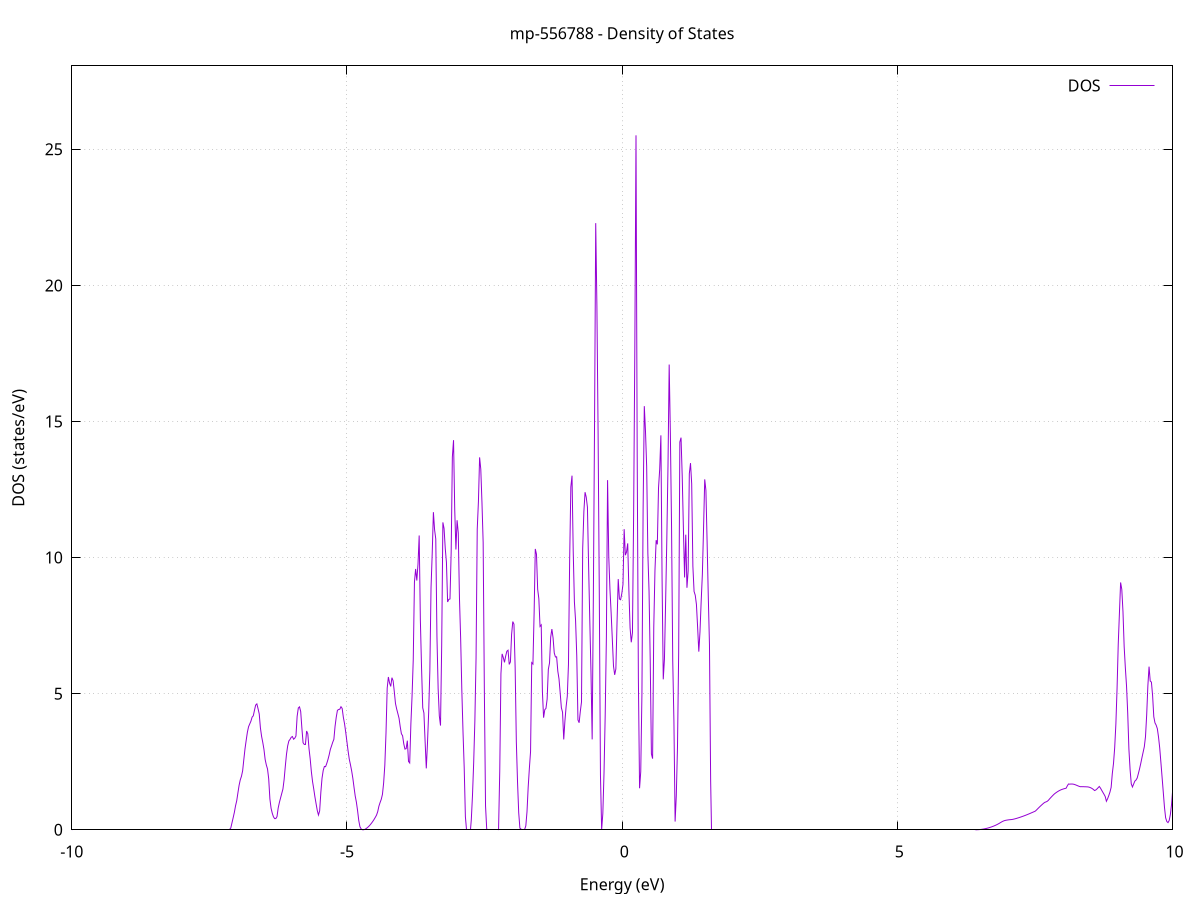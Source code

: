 set title 'mp-556788 - Density of States'
set xlabel 'Energy (eV)'
set ylabel 'DOS (states/eV)'
set grid
set xrange [-10:10]
set yrange [0:28.065]
set xzeroaxis lt -1
set terminal png size 800,600
set output 'mp-556788_dos_gnuplot.png'
plot '-' using 1:2 with lines title 'DOS'
-20.114400 0.000000
-20.092900 0.000000
-20.071400 0.000000
-20.049900 0.000000
-20.028300 0.000000
-20.006800 0.000000
-19.985300 0.000000
-19.963700 0.000000
-19.942200 0.000000
-19.920700 0.000000
-19.899100 0.000000
-19.877600 0.000000
-19.856100 0.000000
-19.834600 0.000000
-19.813000 0.000000
-19.791500 0.000000
-19.770000 0.000000
-19.748400 0.000000
-19.726900 0.000000
-19.705400 0.000000
-19.683900 0.000000
-19.662300 0.000000
-19.640800 0.000000
-19.619300 0.000000
-19.597700 0.000000
-19.576200 0.000000
-19.554700 0.000000
-19.533200 0.000000
-19.511600 0.000000
-19.490100 0.000000
-19.468600 0.000000
-19.447000 0.000000
-19.425500 0.000000
-19.404000 0.000000
-19.382500 0.000000
-19.360900 0.000000
-19.339400 0.000000
-19.317900 0.000000
-19.296300 0.000000
-19.274800 0.000000
-19.253300 0.000000
-19.231800 0.000000
-19.210200 0.000000
-19.188700 0.000000
-19.167200 0.000000
-19.145600 0.000000
-19.124100 0.000000
-19.102600 0.000000
-19.081100 0.000000
-19.059500 0.000000
-19.038000 0.000000
-19.016500 0.000000
-18.994900 0.000000
-18.973400 0.000000
-18.951900 0.000000
-18.930400 0.000000
-18.908800 0.000000
-18.887300 0.000000
-18.865800 0.000000
-18.844200 0.000000
-18.822700 0.000000
-18.801200 0.000000
-18.779600 0.000000
-18.758100 0.000000
-18.736600 0.000000
-18.715100 0.000000
-18.693500 0.000000
-18.672000 0.000000
-18.650500 0.000000
-18.628900 0.000000
-18.607400 0.000000
-18.585900 0.000000
-18.564400 0.000000
-18.542800 0.000000
-18.521300 0.000000
-18.499800 0.000000
-18.478200 0.000000
-18.456700 0.000000
-18.435200 0.000000
-18.413700 0.000000
-18.392100 0.000000
-18.370600 0.000000
-18.349100 0.000000
-18.327500 0.000000
-18.306000 0.000000
-18.284500 0.000000
-18.263000 0.000000
-18.241400 0.000000
-18.219900 0.000000
-18.198400 0.000000
-18.176800 0.000000
-18.155300 0.000800
-18.133800 0.122200
-18.112300 0.448900
-18.090700 0.979000
-18.069200 1.589900
-18.047700 1.899000
-18.026100 2.043500
-18.004600 2.339600
-17.983100 2.686200
-17.961600 3.058000
-17.940000 3.682800
-17.918500 4.675900
-17.897000 5.287200
-17.875400 5.666500
-17.853900 6.333800
-17.832400 7.034000
-17.810800 7.210100
-17.789300 7.107100
-17.767800 6.856900
-17.746300 6.007500
-17.724700 4.688200
-17.703200 4.001500
-17.681700 3.491800
-17.660100 2.930400
-17.638600 2.109300
-17.617100 0.676700
-17.595600 0.021100
-17.574000 0.000000
-17.552500 0.000000
-17.531000 0.000000
-17.509400 0.000000
-17.487900 0.000000
-17.466400 0.000000
-17.444900 0.000000
-17.423300 0.000000
-17.401800 0.000000
-17.380300 0.915900
-17.358700 1.458900
-17.337200 2.159700
-17.315700 3.225200
-17.294200 4.900900
-17.272600 6.391800
-17.251100 6.739300
-17.229600 6.945100
-17.208000 6.606500
-17.186500 6.385900
-17.165000 5.996100
-17.143500 5.868400
-17.121900 5.866700
-17.100400 5.270500
-17.078900 4.809000
-17.057300 4.160000
-17.035800 3.483400
-17.014300 2.753400
-16.992800 2.265200
-16.971200 1.930000
-16.949700 2.172500
-16.928200 2.138000
-16.906600 2.258400
-16.885100 2.514100
-16.863600 2.797800
-16.842000 3.221900
-16.820500 4.109200
-16.799000 4.432000
-16.777500 4.866200
-16.755900 5.715200
-16.734400 7.596600
-16.712900 7.584700
-16.691300 6.700800
-16.669800 5.330100
-16.648300 4.700900
-16.626800 4.494000
-16.605200 4.368000
-16.583700 3.600100
-16.562200 3.582900
-16.540600 3.939400
-16.519100 4.342200
-16.497600 5.057100
-16.476100 5.510800
-16.454500 5.974300
-16.433000 5.849800
-16.411500 6.211200
-16.389900 6.229200
-16.368400 6.550700
-16.346900 6.988700
-16.325400 7.219600
-16.303800 7.396400
-16.282300 7.444000
-16.260800 6.970600
-16.239200 6.727000
-16.217700 6.703200
-16.196200 6.284200
-16.174700 2.289300
-16.153100 1.334100
-16.131600 4.297200
-16.110100 7.043100
-16.088500 10.629700
-16.067000 14.629300
-16.045500 16.993600
-16.024000 14.133700
-16.002400 14.258900
-15.980900 8.011300
-15.959400 10.581900
-15.937800 21.431400
-15.916300 22.486600
-15.894800 20.927000
-15.873300 10.350200
-15.851700 4.803700
-15.830200 0.000000
-15.808700 0.000000
-15.787100 0.000000
-15.765600 0.000000
-15.744100 0.000000
-15.722500 0.000000
-15.701000 2.817500
-15.679500 9.299700
-15.658000 13.821100
-15.636400 18.413600
-15.614900 19.527600
-15.593400 16.182500
-15.571800 13.356600
-15.550300 5.952300
-15.528800 9.928400
-15.507300 13.385400
-15.485700 14.802600
-15.464200 13.251200
-15.442700 11.258200
-15.421100 9.809200
-15.399600 10.039100
-15.378100 4.013100
-15.356600 0.000000
-15.335000 0.000000
-15.313500 0.000000
-15.292000 0.000000
-15.270400 0.000000
-15.248900 0.000000
-15.227400 0.000000
-15.205900 0.000000
-15.184300 0.000000
-15.162800 0.000000
-15.141300 0.000000
-15.119700 0.000000
-15.098200 0.000000
-15.076700 0.000000
-15.055200 0.000000
-15.033600 0.000000
-15.012100 0.000000
-14.990600 0.000000
-14.969000 0.000000
-14.947500 0.000000
-14.926000 0.000000
-14.904500 0.000000
-14.882900 0.000000
-14.861400 0.000000
-14.839900 0.000000
-14.818300 0.000000
-14.796800 0.000000
-14.775300 0.000000
-14.753700 0.000000
-14.732200 0.000000
-14.710700 0.000000
-14.689200 0.000000
-14.667600 0.000000
-14.646100 0.000000
-14.624600 0.000000
-14.603000 0.000000
-14.581500 0.000000
-14.560000 0.000000
-14.538500 0.000000
-14.516900 0.000000
-14.495400 0.000000
-14.473900 0.000000
-14.452300 0.000000
-14.430800 0.000000
-14.409300 0.000000
-14.387800 0.000000
-14.366200 0.000000
-14.344700 0.000000
-14.323200 0.000000
-14.301600 0.000000
-14.280100 0.000000
-14.258600 0.000000
-14.237100 0.000000
-14.215500 0.000000
-14.194000 0.000000
-14.172500 0.000000
-14.150900 0.000000
-14.129400 0.000000
-14.107900 0.000000
-14.086400 0.000000
-14.064800 0.000000
-14.043300 0.000000
-14.021800 0.000000
-14.000200 0.000000
-13.978700 0.000000
-13.957200 0.000000
-13.935700 0.000000
-13.914100 0.000000
-13.892600 0.000000
-13.871100 0.000000
-13.849500 0.000000
-13.828000 0.000000
-13.806500 0.000000
-13.785000 0.000000
-13.763400 0.000000
-13.741900 0.000000
-13.720400 0.000000
-13.698800 0.000000
-13.677300 0.000000
-13.655800 0.000000
-13.634200 0.000000
-13.612700 0.000000
-13.591200 0.000000
-13.569700 0.000000
-13.548100 0.000000
-13.526600 0.000000
-13.505100 0.000000
-13.483500 0.000000
-13.462000 0.000000
-13.440500 0.000000
-13.419000 0.000000
-13.397400 0.000000
-13.375900 0.000000
-13.354400 0.000000
-13.332800 0.000000
-13.311300 0.000000
-13.289800 0.000000
-13.268300 0.000000
-13.246700 0.000000
-13.225200 0.000000
-13.203700 0.000000
-13.182100 0.000000
-13.160600 0.000000
-13.139100 0.000000
-13.117600 0.000000
-13.096000 0.000000
-13.074500 0.000000
-13.053000 0.000000
-13.031400 0.000000
-13.009900 0.000000
-12.988400 0.000000
-12.966900 0.000000
-12.945300 0.000000
-12.923800 0.000000
-12.902300 0.000000
-12.880700 0.000000
-12.859200 0.000000
-12.837700 0.000000
-12.816200 0.000000
-12.794600 0.000000
-12.773100 0.000000
-12.751600 0.000000
-12.730000 0.000000
-12.708500 0.000000
-12.687000 0.000000
-12.665400 0.000000
-12.643900 0.000000
-12.622400 0.000000
-12.600900 0.000000
-12.579300 0.000000
-12.557800 0.000000
-12.536300 0.000000
-12.514700 0.000000
-12.493200 0.000000
-12.471700 0.000000
-12.450200 0.000000
-12.428600 0.000000
-12.407100 0.000000
-12.385600 0.000000
-12.364000 0.000000
-12.342500 0.000000
-12.321000 0.000000
-12.299500 0.000000
-12.277900 0.000000
-12.256400 0.000000
-12.234900 0.000000
-12.213300 0.000000
-12.191800 0.000000
-12.170300 0.000000
-12.148800 0.000000
-12.127200 0.000000
-12.105700 0.000000
-12.084200 0.000000
-12.062600 0.000000
-12.041100 0.000000
-12.019600 0.000000
-11.998100 0.000000
-11.976500 0.000000
-11.955000 0.000000
-11.933500 0.000000
-11.911900 0.000000
-11.890400 0.000000
-11.868900 0.000000
-11.847400 0.000000
-11.825800 0.000000
-11.804300 0.000000
-11.782800 0.000000
-11.761200 0.000000
-11.739700 0.000000
-11.718200 0.000000
-11.696600 0.000000
-11.675100 0.000000
-11.653600 0.000000
-11.632100 0.000000
-11.610500 0.000000
-11.589000 0.000000
-11.567500 0.000000
-11.545900 0.000000
-11.524400 0.000000
-11.502900 0.000000
-11.481400 0.000000
-11.459800 0.000000
-11.438300 0.000000
-11.416800 0.000000
-11.395200 0.000000
-11.373700 0.000000
-11.352200 0.000000
-11.330700 0.000000
-11.309100 0.000000
-11.287600 0.000000
-11.266100 0.000000
-11.244500 0.000000
-11.223000 0.000000
-11.201500 0.000000
-11.180000 0.000000
-11.158400 0.000000
-11.136900 0.000000
-11.115400 0.000000
-11.093800 0.000000
-11.072300 0.000000
-11.050800 0.000000
-11.029300 0.000000
-11.007700 0.000000
-10.986200 0.000000
-10.964700 0.000000
-10.943100 0.000000
-10.921600 0.000000
-10.900100 0.000000
-10.878600 0.000000
-10.857000 0.000000
-10.835500 0.000000
-10.814000 0.000000
-10.792400 0.000000
-10.770900 0.000000
-10.749400 0.000000
-10.727900 0.000000
-10.706300 0.000000
-10.684800 0.000000
-10.663300 0.000000
-10.641700 0.000000
-10.620200 0.000000
-10.598700 0.000000
-10.577100 0.000000
-10.555600 0.000000
-10.534100 0.000000
-10.512600 0.000000
-10.491000 0.000000
-10.469500 0.000000
-10.448000 0.000000
-10.426400 0.000000
-10.404900 0.000000
-10.383400 0.000000
-10.361900 0.000000
-10.340300 0.000000
-10.318800 0.000000
-10.297300 0.000000
-10.275700 0.000000
-10.254200 0.000000
-10.232700 0.000000
-10.211200 0.000000
-10.189600 0.000000
-10.168100 0.000000
-10.146600 0.000000
-10.125000 0.000000
-10.103500 0.000000
-10.082000 0.000000
-10.060500 0.000000
-10.038900 0.000000
-10.017400 0.000000
-9.995900 0.000000
-9.974300 0.000000
-9.952800 0.000000
-9.931300 0.000000
-9.909800 0.000000
-9.888200 0.000000
-9.866700 0.000000
-9.845200 0.000000
-9.823600 0.000000
-9.802100 0.000000
-9.780600 0.000000
-9.759100 0.000000
-9.737500 0.000000
-9.716000 0.000000
-9.694500 0.000000
-9.672900 0.000000
-9.651400 0.000000
-9.629900 0.000000
-9.608300 0.000000
-9.586800 0.000000
-9.565300 0.000000
-9.543800 0.000000
-9.522200 0.000000
-9.500700 0.000000
-9.479200 0.000000
-9.457600 0.000000
-9.436100 0.000000
-9.414600 0.000000
-9.393100 0.000000
-9.371500 0.000000
-9.350000 0.000000
-9.328500 0.000000
-9.306900 0.000000
-9.285400 0.000000
-9.263900 0.000000
-9.242400 0.000000
-9.220800 0.000000
-9.199300 0.000000
-9.177800 0.000000
-9.156200 0.000000
-9.134700 0.000000
-9.113200 0.000000
-9.091700 0.000000
-9.070100 0.000000
-9.048600 0.000000
-9.027100 0.000000
-9.005500 0.000000
-8.984000 0.000000
-8.962500 0.000000
-8.941000 0.000000
-8.919400 0.000000
-8.897900 0.000000
-8.876400 0.000000
-8.854800 0.000000
-8.833300 0.000000
-8.811800 0.000000
-8.790300 0.000000
-8.768700 0.000000
-8.747200 0.000000
-8.725700 0.000000
-8.704100 0.000000
-8.682600 0.000000
-8.661100 0.000000
-8.639600 0.000000
-8.618000 0.000000
-8.596500 0.000000
-8.575000 0.000000
-8.553400 0.000000
-8.531900 0.000000
-8.510400 0.000000
-8.488800 0.000000
-8.467300 0.000000
-8.445800 0.000000
-8.424300 0.000000
-8.402700 0.000000
-8.381200 0.000000
-8.359700 0.000000
-8.338100 0.000000
-8.316600 0.000000
-8.295100 0.000000
-8.273600 0.000000
-8.252000 0.000000
-8.230500 0.000000
-8.209000 0.000000
-8.187400 0.000000
-8.165900 0.000000
-8.144400 0.000000
-8.122900 0.000000
-8.101300 0.000000
-8.079800 0.000000
-8.058300 0.000000
-8.036700 0.000000
-8.015200 0.000000
-7.993700 0.000000
-7.972200 0.000000
-7.950600 0.000000
-7.929100 0.000000
-7.907600 0.000000
-7.886000 0.000000
-7.864500 0.000000
-7.843000 0.000000
-7.821500 0.000000
-7.799900 0.000000
-7.778400 0.000000
-7.756900 0.000000
-7.735300 0.000000
-7.713800 0.000000
-7.692300 0.000000
-7.670800 0.000000
-7.649200 0.000000
-7.627700 0.000000
-7.606200 0.000000
-7.584600 0.000000
-7.563100 0.000000
-7.541600 0.000000
-7.520000 0.000000
-7.498500 0.000000
-7.477000 0.000000
-7.455500 0.000000
-7.433900 0.000000
-7.412400 0.000000
-7.390900 0.000000
-7.369300 0.000000
-7.347800 0.000000
-7.326300 0.000000
-7.304800 0.000000
-7.283200 0.000000
-7.261700 0.000000
-7.240200 0.000000
-7.218600 0.000000
-7.197100 0.000000
-7.175600 0.000000
-7.154100 0.000000
-7.132500 0.000000
-7.111000 0.066100
-7.089500 0.253500
-7.067900 0.443300
-7.046400 0.635900
-7.024900 0.877700
-7.003400 1.063900
-6.981800 1.352500
-6.960300 1.630300
-6.938800 1.834200
-6.917200 1.964300
-6.895700 2.167100
-6.874200 2.579800
-6.852700 2.974800
-6.831100 3.288200
-6.809600 3.582700
-6.788100 3.786100
-6.766500 3.889600
-6.745000 3.991100
-6.723500 4.138700
-6.702000 4.187800
-6.680400 4.393200
-6.658900 4.583100
-6.637400 4.625000
-6.615800 4.450800
-6.594300 4.256200
-6.572800 3.744900
-6.551200 3.430900
-6.529700 3.207500
-6.508200 2.950600
-6.486700 2.582800
-6.465100 2.379600
-6.443600 2.233900
-6.422100 1.872800
-6.400500 1.131300
-6.379000 0.790500
-6.357500 0.607700
-6.336000 0.477400
-6.314400 0.410500
-6.292900 0.412200
-6.271400 0.482400
-6.249800 0.799100
-6.228300 1.000400
-6.206800 1.167200
-6.185300 1.332200
-6.163700 1.495700
-6.142200 1.840300
-6.120700 2.325600
-6.099100 2.771000
-6.077600 3.080300
-6.056100 3.263200
-6.034600 3.320500
-6.013000 3.398900
-5.991500 3.425700
-5.970000 3.327500
-5.948400 3.364600
-5.926900 3.444000
-5.905400 4.166900
-5.883900 4.475100
-5.862300 4.516000
-5.840800 4.343500
-5.819300 3.735800
-5.797700 3.197400
-5.776200 3.136800
-5.754700 3.132800
-5.733200 3.628700
-5.711600 3.526700
-5.690100 2.990100
-5.668600 2.609900
-5.647000 2.135300
-5.625500 1.772500
-5.604000 1.502500
-5.582500 1.209100
-5.560900 0.955100
-5.539400 0.708000
-5.517900 0.541700
-5.496300 0.693600
-5.474800 1.371900
-5.453300 1.892700
-5.431700 2.179600
-5.410200 2.325800
-5.388700 2.318800
-5.367200 2.436400
-5.345600 2.579400
-5.324100 2.747700
-5.302600 2.949500
-5.281000 3.077000
-5.259500 3.212000
-5.238000 3.322900
-5.216500 3.798700
-5.194900 4.134900
-5.173400 4.388600
-5.151900 4.418300
-5.130300 4.428500
-5.108800 4.520400
-5.087300 4.458900
-5.065800 4.132600
-5.044200 3.896000
-5.022700 3.587000
-5.001200 3.239300
-4.979600 2.894600
-4.958100 2.593800
-4.936600 2.389700
-4.915100 2.166600
-4.893500 1.894900
-4.872000 1.562400
-4.850500 1.244500
-4.828900 1.013300
-4.807400 0.705400
-4.785900 0.343600
-4.764400 0.111300
-4.742800 0.032000
-4.721300 0.002000
-4.699800 0.000000
-4.678200 0.011400
-4.656700 0.037400
-4.635200 0.069300
-4.613700 0.107100
-4.592100 0.150900
-4.570600 0.200600
-4.549100 0.256200
-4.527500 0.317800
-4.506000 0.385300
-4.484500 0.458800
-4.462900 0.538200
-4.441400 0.665600
-4.419900 0.865300
-4.398400 1.000100
-4.376800 1.119600
-4.355300 1.300600
-4.333800 1.719100
-4.312200 2.371500
-4.290700 3.556300
-4.269200 5.199300
-4.247700 5.612200
-4.226100 5.390900
-4.204600 5.267300
-4.183100 5.587300
-4.161500 5.472700
-4.140000 5.074300
-4.118500 4.639000
-4.097000 4.437900
-4.075400 4.270000
-4.053900 4.098700
-4.032400 3.786700
-4.010800 3.526400
-3.989300 3.453900
-3.967800 3.156300
-3.946300 2.964200
-3.924700 2.980500
-3.903200 3.273900
-3.881700 2.511100
-3.860100 2.454600
-3.838600 3.899200
-3.817100 4.921300
-3.795600 6.252200
-3.774000 9.103100
-3.752500 9.582500
-3.731000 9.157100
-3.709400 9.758800
-3.687900 10.811400
-3.666400 7.702900
-3.644900 5.950800
-3.623300 4.480500
-3.601800 4.290600
-3.580300 3.246400
-3.558700 2.255000
-3.537200 3.175100
-3.515700 4.298400
-3.494200 5.838300
-3.472600 8.884300
-3.451100 10.151300
-3.429600 11.669600
-3.408000 11.024500
-3.386500 10.684500
-3.365000 7.090100
-3.343400 5.183700
-3.321900 4.183500
-3.300400 3.828400
-3.278900 6.759300
-3.257300 11.293400
-3.235800 11.069000
-3.214300 10.339400
-3.192700 9.826900
-3.171200 8.369200
-3.149700 8.463800
-3.128200 8.479500
-3.106600 10.211200
-3.085100 13.696600
-3.063600 14.313600
-3.042000 11.759400
-3.020500 10.295500
-2.999000 11.372100
-2.977500 10.904300
-2.955900 8.500200
-2.934400 7.035300
-2.912900 5.116000
-2.891300 3.583900
-2.869800 2.283200
-2.848300 0.479300
-2.826800 0.000000
-2.805200 0.000000
-2.783700 0.000000
-2.762200 0.000000
-2.740600 0.382000
-2.719100 1.273100
-2.697600 2.470000
-2.676100 4.000300
-2.654500 6.305500
-2.633000 11.044800
-2.611500 12.058500
-2.589900 13.682100
-2.568400 13.245900
-2.546900 12.007500
-2.525400 10.549500
-2.503800 5.144600
-2.482300 0.876600
-2.460800 0.024400
-2.439200 0.000000
-2.417700 0.000000
-2.396200 0.000000
-2.374600 0.000000
-2.353100 0.000000
-2.331600 0.000000
-2.310100 0.000000
-2.288500 0.000000
-2.267000 0.000000
-2.245500 0.006700
-2.223900 2.158000
-2.202400 5.732700
-2.180900 6.462100
-2.159400 6.325200
-2.137800 6.151000
-2.116300 6.381000
-2.094800 6.559800
-2.073200 6.597200
-2.051700 6.075500
-2.030200 6.166400
-2.008700 7.174900
-1.987100 7.648900
-1.965600 7.554200
-1.944100 5.960500
-1.922500 3.224900
-1.901000 1.761700
-1.879500 0.629100
-1.858000 0.062200
-1.836400 0.000000
-1.814900 0.000000
-1.793400 0.000000
-1.771800 0.012900
-1.750300 0.142400
-1.728800 0.665600
-1.707300 1.564300
-1.685700 2.258700
-1.664200 2.872000
-1.642700 6.140400
-1.621100 6.088800
-1.599600 7.953600
-1.578100 10.317900
-1.556600 10.122000
-1.535000 8.834900
-1.513500 8.488200
-1.492000 7.471700
-1.470400 7.526800
-1.448900 5.077800
-1.427400 4.117900
-1.405800 4.410700
-1.384300 4.458500
-1.362800 4.802900
-1.341300 5.892700
-1.319700 6.127600
-1.298200 7.079600
-1.276700 7.374200
-1.255100 7.049400
-1.233600 6.496400
-1.212100 6.348400
-1.190600 6.353800
-1.169000 5.827400
-1.147500 5.545000
-1.126000 5.031600
-1.104400 4.484900
-1.082900 4.319300
-1.061400 3.320000
-1.039900 3.994200
-1.018300 4.519400
-0.996800 4.905500
-0.975300 6.080000
-0.953700 9.929000
-0.932200 12.595500
-0.910700 13.009800
-0.889200 10.254600
-0.867600 8.376500
-0.846100 7.684100
-0.824600 6.386500
-0.803000 4.035000
-0.781500 3.932700
-0.760000 4.350700
-0.738500 4.695800
-0.716900 10.331900
-0.695400 11.689600
-0.673900 12.402100
-0.652300 12.217700
-0.630800 11.852200
-0.609300 9.670900
-0.587800 7.676400
-0.566200 5.789100
-0.544700 3.319900
-0.523200 8.545700
-0.501600 14.892300
-0.480100 22.287100
-0.458600 19.232300
-0.437100 14.622800
-0.415500 8.801300
-0.394000 2.003700
-0.372500 0.007700
-0.350900 0.595200
-0.329400 2.089600
-0.307900 4.205100
-0.286300 7.082700
-0.264800 12.844300
-0.243300 10.056500
-0.221800 8.847000
-0.200200 7.974000
-0.178700 7.005100
-0.157200 6.017300
-0.135600 5.691900
-0.114100 5.911300
-0.092600 7.638000
-0.071100 9.210500
-0.049500 8.479400
-0.028000 8.452900
-0.006500 8.672300
0.015100 9.015500
0.036600 11.044000
0.058100 10.087500
0.079600 10.204500
0.101200 10.521900
0.122700 8.786500
0.144200 7.419400
0.165800 6.888900
0.187300 7.240400
0.208800 11.612900
0.230300 17.648500
0.251900 25.513900
0.273400 13.768800
0.294900 5.571200
0.316500 1.526400
0.338000 2.137300
0.359500 4.996100
0.381000 11.779200
0.402600 15.564100
0.424100 14.642500
0.445600 13.343000
0.467200 10.159000
0.488700 8.768400
0.510200 6.226500
0.531700 2.789200
0.553300 2.613600
0.574800 7.447400
0.596300 9.525800
0.617900 10.639500
0.639400 10.486300
0.660900 12.560800
0.682500 13.248900
0.704000 14.490200
0.725500 9.221200
0.747000 5.526600
0.768600 6.272500
0.790100 8.388700
0.811600 10.666000
0.833200 13.389900
0.854700 17.092700
0.876200 14.548800
0.897700 11.128900
0.919300 6.197000
0.940800 3.977800
0.962300 0.302200
0.983900 1.243400
1.005400 3.023900
1.026900 6.490500
1.048400 14.246000
1.070000 14.406800
1.091500 12.992800
1.113000 11.081300
1.134600 9.270000
1.156100 10.841200
1.177600 8.891400
1.199100 9.507500
1.220700 13.082800
1.242200 13.470700
1.263700 12.709300
1.285300 9.680000
1.306800 8.754600
1.328300 8.617000
1.349800 8.278100
1.371400 7.441600
1.392900 6.543700
1.414400 7.272200
1.436000 8.397600
1.457500 9.379700
1.479000 11.060500
1.500500 12.873700
1.522100 12.472900
1.543600 10.595600
1.565100 8.577000
1.586700 6.805600
1.608200 1.793300
1.629700 0.000000
1.651300 0.000000
1.672800 0.000000
1.694300 0.000000
1.715800 0.000000
1.737400 0.000000
1.758900 0.000000
1.780400 0.000000
1.802000 0.000000
1.823500 0.000000
1.845000 0.000000
1.866500 0.000000
1.888100 0.000000
1.909600 0.000000
1.931100 0.000000
1.952700 0.000000
1.974200 0.000000
1.995700 0.000000
2.017200 0.000000
2.038800 0.000000
2.060300 0.000000
2.081800 0.000000
2.103400 0.000000
2.124900 0.000000
2.146400 0.000000
2.167900 0.000000
2.189500 0.000000
2.211000 0.000000
2.232500 0.000000
2.254100 0.000000
2.275600 0.000000
2.297100 0.000000
2.318600 0.000000
2.340200 0.000000
2.361700 0.000000
2.383200 0.000000
2.404800 0.000000
2.426300 0.000000
2.447800 0.000000
2.469300 0.000000
2.490900 0.000000
2.512400 0.000000
2.533900 0.000000
2.555500 0.000000
2.577000 0.000000
2.598500 0.000000
2.620000 0.000000
2.641600 0.000000
2.663100 0.000000
2.684600 0.000000
2.706200 0.000000
2.727700 0.000000
2.749200 0.000000
2.770800 0.000000
2.792300 0.000000
2.813800 0.000000
2.835300 0.000000
2.856900 0.000000
2.878400 0.000000
2.899900 0.000000
2.921500 0.000000
2.943000 0.000000
2.964500 0.000000
2.986000 0.000000
3.007600 0.000000
3.029100 0.000000
3.050600 0.000000
3.072200 0.000000
3.093700 0.000000
3.115200 0.000000
3.136700 0.000000
3.158300 0.000000
3.179800 0.000000
3.201300 0.000000
3.222900 0.000000
3.244400 0.000000
3.265900 0.000000
3.287400 0.000000
3.309000 0.000000
3.330500 0.000000
3.352000 0.000000
3.373600 0.000000
3.395100 0.000000
3.416600 0.000000
3.438100 0.000000
3.459700 0.000000
3.481200 0.000000
3.502700 0.000000
3.524300 0.000000
3.545800 0.000000
3.567300 0.000000
3.588800 0.000000
3.610400 0.000000
3.631900 0.000000
3.653400 0.000000
3.675000 0.000000
3.696500 0.000000
3.718000 0.000000
3.739600 0.000000
3.761100 0.000000
3.782600 0.000000
3.804100 0.000000
3.825700 0.000000
3.847200 0.000000
3.868700 0.000000
3.890300 0.000000
3.911800 0.000000
3.933300 0.000000
3.954800 0.000000
3.976400 0.000000
3.997900 0.000000
4.019400 0.000000
4.041000 0.000000
4.062500 0.000000
4.084000 0.000000
4.105500 0.000000
4.127100 0.000000
4.148600 0.000000
4.170100 0.000000
4.191700 0.000000
4.213200 0.000000
4.234700 0.000000
4.256200 0.000000
4.277800 0.000000
4.299300 0.000000
4.320800 0.000000
4.342400 0.000000
4.363900 0.000000
4.385400 0.000000
4.406900 0.000000
4.428500 0.000000
4.450000 0.000000
4.471500 0.000000
4.493100 0.000000
4.514600 0.000000
4.536100 0.000000
4.557600 0.000000
4.579200 0.000000
4.600700 0.000000
4.622200 0.000000
4.643800 0.000000
4.665300 0.000000
4.686800 0.000000
4.708300 0.000000
4.729900 0.000000
4.751400 0.000000
4.772900 0.000000
4.794500 0.000000
4.816000 0.000000
4.837500 0.000000
4.859100 0.000000
4.880600 0.000000
4.902100 0.000000
4.923600 0.000000
4.945200 0.000000
4.966700 0.000000
4.988200 0.000000
5.009800 0.000000
5.031300 0.000000
5.052800 0.000000
5.074300 0.000000
5.095900 0.000000
5.117400 0.000000
5.138900 0.000000
5.160500 0.000000
5.182000 0.000000
5.203500 0.000000
5.225000 0.000000
5.246600 0.000000
5.268100 0.000000
5.289600 0.000000
5.311200 0.000000
5.332700 0.000000
5.354200 0.000000
5.375700 0.000000
5.397300 0.000000
5.418800 0.000000
5.440300 0.000000
5.461900 0.000000
5.483400 0.000000
5.504900 0.000000
5.526400 0.000000
5.548000 0.000000
5.569500 0.000000
5.591000 0.000000
5.612600 0.000000
5.634100 0.000000
5.655600 0.000000
5.677100 0.000000
5.698700 0.000000
5.720200 0.000000
5.741700 0.000000
5.763300 0.000000
5.784800 0.000000
5.806300 0.000000
5.827900 0.000000
5.849400 0.000000
5.870900 0.000000
5.892400 0.000000
5.914000 0.000000
5.935500 0.000000
5.957000 0.000000
5.978600 0.000000
6.000100 0.000000
6.021600 0.000000
6.043100 0.000000
6.064700 0.000000
6.086200 0.000000
6.107700 0.000000
6.129300 0.000000
6.150800 0.000000
6.172300 0.000000
6.193800 0.000000
6.215400 0.000000
6.236900 0.000000
6.258400 0.000000
6.280000 0.000000
6.301500 0.000000
6.323000 0.000000
6.344500 0.000000
6.366100 0.000000
6.387600 0.000000
6.409100 0.000000
6.430700 0.000300
6.452200 0.001600
6.473700 0.004100
6.495200 0.007700
6.516800 0.012400
6.538300 0.018300
6.559800 0.025200
6.581400 0.033300
6.602900 0.042500
6.624400 0.052800
6.645900 0.064200
6.667500 0.076800
6.689000 0.090500
6.710500 0.105300
6.732100 0.121200
6.753600 0.138200
6.775100 0.156600
6.796700 0.176700
6.818200 0.198500
6.839700 0.222100
6.861200 0.247300
6.882800 0.274100
6.904300 0.298700
6.925800 0.319500
6.947400 0.336500
6.968900 0.347300
6.990400 0.355300
7.011900 0.362200
7.033500 0.367900
7.055000 0.372500
7.076500 0.376000
7.098100 0.383200
7.119600 0.393200
7.141100 0.404400
7.162600 0.416500
7.184200 0.429600
7.205700 0.443300
7.227200 0.457600
7.248800 0.472400
7.270300 0.487700
7.291800 0.503400
7.313300 0.519700
7.334900 0.536500
7.356400 0.553700
7.377900 0.571600
7.399500 0.589900
7.421000 0.608500
7.442500 0.627400
7.464000 0.646500
7.485600 0.665800
7.507100 0.685500
7.528600 0.725900
7.550200 0.770600
7.571700 0.814100
7.593200 0.856200
7.614700 0.897100
7.636300 0.936800
7.657800 0.975200
7.679300 1.007000
7.700900 1.023400
7.722400 1.044100
7.743900 1.080300
7.765400 1.131300
7.787000 1.179300
7.808500 1.225700
7.830000 1.270500
7.851600 1.312600
7.873100 1.347200
7.894600 1.378300
7.916200 1.406900
7.937700 1.432700
7.959200 1.455300
7.980700 1.474000
8.002300 1.489900
8.023800 1.504100
8.045300 1.516400
8.066900 1.526900
8.088400 1.612000
8.109900 1.682200
8.131400 1.675800
8.153000 1.680800
8.174500 1.681500
8.196000 1.676400
8.217600 1.665700
8.239100 1.649400
8.260600 1.632000
8.282100 1.613300
8.303700 1.595800
8.325200 1.583100
8.346700 1.583900
8.368300 1.583200
8.389800 1.581600
8.411300 1.579900
8.432800 1.578200
8.454400 1.576300
8.475900 1.569600
8.497400 1.556800
8.519000 1.538100
8.540500 1.513400
8.562000 1.482600
8.583500 1.441400
8.605100 1.460400
8.626600 1.498000
8.648100 1.544500
8.669700 1.591400
8.691200 1.531500
8.712700 1.453500
8.734200 1.377900
8.755800 1.303600
8.777300 1.221500
8.798800 1.048000
8.820400 1.138100
8.841900 1.253900
8.863400 1.383100
8.885000 1.556800
8.906500 2.068400
8.928000 2.435500
8.949500 3.013900
8.971100 3.883400
8.992600 5.178900
9.014100 6.812800
9.035700 7.962600
9.057200 9.085900
9.078700 8.832100
9.100200 8.010800
9.121800 6.727500
9.143300 5.952300
9.164800 5.280200
9.186400 4.279800
9.207900 2.966100
9.229400 2.213200
9.250900 1.686200
9.272500 1.572100
9.294000 1.680500
9.315500 1.787200
9.337100 1.826800
9.358600 1.902300
9.380100 2.066500
9.401600 2.238900
9.423200 2.436300
9.444700 2.647300
9.466200 2.847600
9.487800 3.048900
9.509300 3.419300
9.530800 4.215300
9.552300 5.283700
9.573900 5.994600
9.595400 5.462800
9.616900 5.426300
9.638500 4.928800
9.660000 4.155800
9.681500 3.928600
9.703000 3.844500
9.724600 3.714000
9.746100 3.406300
9.767600 3.009100
9.789200 2.476100
9.810700 1.935700
9.832200 1.388500
9.853700 0.834600
9.875300 0.440400
9.896800 0.303600
9.918300 0.262700
9.939900 0.340900
9.961400 0.562400
9.982900 0.932600
10.004500 1.501600
10.026000 2.231000
10.047500 4.611000
10.069000 8.519700
10.090600 10.269300
10.112100 11.629700
10.133600 12.362700
10.155200 10.892000
10.176700 7.549000
10.198200 5.769800
10.219700 4.068800
10.241300 3.357400
10.262800 2.471600
10.284300 1.887900
10.305900 1.786000
10.327400 1.955300
10.348900 4.354600
10.370400 6.331000
10.392000 6.285200
10.413500 6.665000
10.435000 7.109800
10.456600 7.603200
10.478100 8.247500
10.499600 9.495300
10.521100 7.741000
10.542700 7.609000
10.564200 5.989100
10.585700 5.338200
10.607300 5.153200
10.628800 4.900900
10.650300 4.861500
10.671800 4.857500
10.693400 5.736800
10.714900 7.251000
10.736400 6.015800
10.758000 6.126300
10.779500 6.409600
10.801000 6.001200
10.822500 5.578700
10.844100 5.595300
10.865600 6.070200
10.887100 6.388100
10.908700 5.838100
10.930200 4.992700
10.951700 4.319300
10.973300 3.857500
10.994800 3.428500
11.016300 3.306000
11.037800 4.148100
11.059400 5.346100
11.080900 7.517200
11.102400 9.210400
11.124000 9.459600
11.145500 8.505000
11.167000 8.179100
11.188500 7.777000
11.210100 7.289300
11.231600 5.957200
11.253100 4.342900
11.274700 3.698700
11.296200 3.488800
11.317700 3.665800
11.339200 4.114100
11.360800 5.916900
11.382300 8.637500
11.403800 10.185100
11.425400 9.172800
11.446900 8.376500
11.468400 8.058100
11.489900 8.343300
11.511500 8.824900
11.533000 8.479100
11.554500 7.361200
11.576100 6.377900
11.597600 5.549500
11.619100 5.377000
11.640600 5.103700
11.662200 5.458600
11.683700 6.857800
11.705200 9.770200
11.726800 12.822000
11.748300 12.395000
11.769800 10.232700
11.791300 7.569000
11.812900 6.523700
11.834400 5.872500
11.855900 5.375500
11.877500 4.267100
11.899000 3.730400
11.920500 3.792600
11.942100 5.048600
11.963600 6.189200
11.985100 7.068000
12.006600 8.292200
12.028200 9.732800
12.049700 10.191300
12.071200 9.869400
12.092800 8.705600
12.114300 6.743600
12.135800 4.873300
12.157300 3.948300
12.178900 3.015400
12.200400 2.447700
12.221900 2.335700
12.243500 2.532600
12.265000 3.020500
12.286500 3.676300
12.308000 4.908600
12.329600 6.040400
12.351100 6.546200
12.372600 6.594300
12.394200 7.013200
12.415700 7.565400
12.437200 9.120800
12.458700 9.799900
12.480300 6.513200
12.501800 5.897800
12.523300 5.612700
12.544900 5.740900
12.566400 6.309300
12.587900 6.970500
12.609400 7.281500
12.631000 7.007500
12.652500 6.399100
12.674000 6.503500
12.695600 6.576200
12.717100 6.671700
12.738600 6.734000
12.760100 6.828900
12.781700 7.278200
12.803200 7.269400
12.824700 6.647000
12.846300 6.098500
12.867800 5.821800
12.889300 5.529600
12.910800 6.370200
12.932400 5.272700
12.953900 4.314500
12.975400 3.948900
12.997000 3.766000
13.018500 3.743700
13.040000 3.867600
13.061600 4.069500
13.083100 4.278500
13.104600 3.791700
13.126100 4.004500
13.147700 4.226700
13.169200 4.456600
13.190700 4.246700
13.212300 4.145800
13.233800 3.922000
13.255300 3.438400
13.276800 2.764300
13.298400 2.179900
13.319900 2.211100
13.341400 2.603300
13.363000 3.382100
13.384500 4.569300
13.406000 5.237200
13.427500 5.463500
13.449100 5.530800
13.470600 5.909800
13.492100 6.102300
13.513700 6.172600
13.535200 6.353800
13.556700 6.024700
13.578200 5.427900
13.599800 5.111400
13.621300 5.482400
13.642800 4.511300
13.664400 2.918900
13.685900 1.144600
13.707400 0.296000
13.728900 0.209400
13.750500 0.319200
13.772000 0.449600
13.793500 0.621500
13.815100 0.875700
13.836600 1.213300
13.858100 1.634600
13.879600 2.088300
13.901200 2.498500
13.922700 2.865000
13.944200 3.295100
13.965800 5.181800
13.987300 4.960700
14.008800 4.806100
14.030400 4.842800
14.051900 4.952700
14.073400 5.113400
14.094900 5.141900
14.116500 5.189200
14.138000 4.930200
14.159500 4.585200
14.181100 4.433500
14.202600 4.255500
14.224100 3.710600
14.245600 3.123800
14.267200 2.799400
14.288700 2.374700
14.310200 2.083300
14.331800 1.927200
14.353300 2.025600
14.374800 2.378900
14.396300 2.740000
14.417900 3.389600
14.439400 4.547600
14.460900 5.553900
14.482500 6.112000
14.504000 5.608900
14.525500 5.555600
14.547000 5.486800
14.568600 5.116900
14.590100 4.552500
14.611600 4.382500
14.633200 4.645400
14.654700 4.664900
14.676200 4.424300
14.697700 4.302500
14.719300 4.181900
14.740800 4.092800
14.762300 4.039700
14.783900 4.006000
14.805400 4.222000
14.826900 3.764100
14.848400 3.958600
14.870000 4.604900
14.891500 4.596400
14.913000 4.772500
14.934600 5.020700
14.956100 5.421300
14.977600 6.264900
14.999100 7.308800
15.020700 7.988800
15.042200 7.771800
15.063700 7.073500
15.085300 5.729800
15.106800 4.332400
15.128300 4.128700
15.149900 4.253500
15.171400 3.713200
15.192900 3.158800
15.214400 2.758600
15.236000 3.247100
15.257500 4.411000
15.279000 5.837200
15.300600 6.768800
15.322100 7.193000
15.343600 7.716900
15.365100 7.553500
15.386700 7.375300
15.408200 7.194300
15.429700 6.799300
15.451300 5.866100
15.472800 4.519300
15.494300 3.765900
15.515800 3.137900
15.537400 2.864100
15.558900 3.074200
15.580400 1.590400
15.602000 0.690200
15.623500 1.326200
15.645000 2.617800
15.666500 3.623500
15.688100 4.512300
15.709600 5.565200
15.731100 6.520000
15.752700 7.157800
15.774200 7.155000
15.795700 6.802700
15.817200 6.436800
15.838800 6.208900
15.860300 6.144600
15.881800 5.469600
15.903400 5.017100
15.924900 4.483300
15.946400 4.068700
15.967900 3.710400
15.989500 2.556900
16.011000 1.642700
16.032500 1.403100
16.054100 1.307300
16.075600 1.357300
16.097100 1.544000
16.118700 1.837200
16.140200 2.094500
16.161700 2.279700
16.183200 2.388400
16.204800 2.684800
16.226300 3.985300
16.247800 5.070000
16.269400 5.488200
16.290900 5.929000
16.312400 5.900000
16.333900 6.009100
16.355500 6.469700
16.377000 6.752800
16.398500 6.758800
16.420100 5.921000
16.441600 4.933600
16.463100 4.086100
16.484600 3.241400
16.506200 2.371000
16.527700 2.000200
16.549200 1.822900
16.570800 1.959500
16.592300 2.315600
16.613800 2.607900
16.635300 2.788000
16.656900 3.241400
16.678400 3.935000
16.699900 4.972000
16.721500 7.486000
16.743000 7.481000
16.764500 7.827400
16.786000 8.850600
16.807600 7.549500
16.829100 7.201600
16.850600 5.982100
16.872200 3.667400
16.893700 3.068400
16.915200 2.750300
16.936700 2.490000
16.958300 2.283200
16.979800 2.802600
17.001300 3.788200
17.022900 4.544700
17.044400 4.613400
17.065900 4.534300
17.087500 4.688300
17.109000 5.086800
17.130500 6.140800
17.152000 8.439900
17.173600 7.343900
17.195100 6.450700
17.216600 5.638000
17.238200 5.015700
17.259700 5.004300
17.281200 5.856400
17.302700 5.974600
17.324300 5.911900
17.345800 5.410100
17.367300 4.997200
17.388900 5.244400
17.410400 5.049600
17.431900 5.569200
17.453400 6.305500
17.475000 7.730000
17.496500 7.476300
17.518000 8.224700
17.539600 7.745300
17.561100 7.231400
17.582600 6.887200
17.604100 6.609600
17.625700 6.244000
17.647200 5.717200
17.668700 5.381900
17.690300 5.234900
17.711800 6.341700
17.733300 7.603800
17.754800 9.613000
17.776400 10.080000
17.797900 9.833300
17.819400 9.682900
17.841000 8.839200
17.862500 7.442400
17.884000 5.998300
17.905500 4.418100
17.927100 3.040000
17.948600 2.196800
17.970100 1.558200
17.991700 0.839400
18.013200 0.939500
18.034700 1.326400
18.056200 3.453700
18.077800 4.099600
18.099300 5.409800
18.120800 6.420300
18.142400 8.236700
18.163900 10.383700
18.185400 10.521600
18.207000 8.500000
18.228500 7.321900
18.250000 6.512600
18.271500 6.516800
18.293100 6.006600
18.314600 4.864900
18.336100 3.777500
18.357700 3.852200
18.379200 4.805800
18.400700 5.713800
18.422200 7.886300
18.443800 10.316100
18.465300 11.611700
18.486800 10.850500
18.508400 9.165200
18.529900 7.731400
18.551400 6.569100
18.572900 5.280500
18.594500 4.395900
18.616000 4.695200
18.637500 5.553200
18.659100 6.791400
18.680600 8.068600
18.702100 9.714000
18.723600 9.708300
18.745200 8.366900
18.766700 7.577500
18.788200 6.830600
18.809800 5.951800
18.831300 6.069500
18.852800 6.204300
18.874300 6.469800
18.895900 7.481400
18.917400 7.871100
18.938900 7.598500
18.960500 6.792500
18.982000 6.299300
19.003500 5.973900
19.025000 5.459300
19.046600 5.265700
19.068100 5.538500
19.089600 7.291700
19.111200 7.732400
19.132700 7.559900
19.154200 7.514600
19.175800 7.371900
19.197300 7.417500
19.218800 7.044100
19.240300 6.617600
19.261900 5.816300
19.283400 5.131500
19.304900 4.798700
19.326500 4.526100
19.348000 4.343300
19.369500 4.364600
19.391000 4.379900
19.412600 4.400200
19.434100 4.549000
19.455600 4.703900
19.477200 4.917200
19.498700 4.940500
19.520200 4.388500
19.541700 4.003500
19.563300 3.414900
19.584800 3.834800
19.606300 5.135400
19.627900 4.819400
19.649400 4.688300
19.670900 4.725600
19.692400 4.703800
19.714000 4.957100
19.735500 6.727100
19.757000 5.445900
19.778600 5.728900
19.800100 5.985400
19.821600 5.970900
19.843100 5.613900
19.864700 5.080800
19.886200 4.563200
19.907700 4.215100
19.929300 3.835900
19.950800 3.197100
19.972300 2.595200
19.993800 2.001700
20.015400 1.424700
20.036900 1.316300
20.058400 1.668300
20.080000 2.225600
20.101500 3.045900
20.123000 4.160900
20.144500 5.346200
20.166100 6.746300
20.187600 7.538200
20.209100 7.663200
20.230700 8.791500
20.252200 8.747700
20.273700 7.718000
20.295300 6.522200
20.316800 5.588000
20.338300 4.545700
20.359800 3.411400
20.381400 2.537900
20.402900 1.989900
20.424400 1.463600
20.446000 1.054900
20.467500 1.203900
20.489000 1.340100
20.510500 1.527700
20.532100 1.780000
20.553600 2.113200
20.575100 2.818200
20.596700 3.659900
20.618200 4.494700
20.639700 5.721400
20.661200 6.940500
20.682800 7.935100
20.704300 8.219600
20.725800 7.965000
20.747400 7.116300
20.768900 6.265200
20.790400 5.708400
20.811900 5.146000
20.833500 4.422300
20.855000 3.515100
20.876500 2.440500
20.898100 1.582800
20.919600 0.865500
20.941100 0.325400
20.962600 0.042400
20.984200 0.000300
21.005700 0.000000
21.027200 0.000000
21.048800 0.000000
21.070300 0.000000
21.091800 0.000000
21.113300 0.000000
21.134900 0.000000
21.156400 0.000000
21.177900 0.000000
21.199500 0.000000
21.221000 0.000000
21.242500 0.000000
21.264100 0.000000
21.285600 0.000000
21.307100 0.000000
21.328600 0.000000
21.350200 0.000000
21.371700 0.000000
21.393200 0.000000
21.414800 0.000000
21.436300 0.000000
21.457800 0.000000
21.479300 0.000000
21.500900 0.000000
21.522400 0.000000
21.543900 0.000000
21.565500 0.000000
21.587000 0.000000
21.608500 0.000000
21.630000 0.000000
21.651600 0.000000
21.673100 0.000000
21.694600 0.000000
21.716200 0.000000
21.737700 0.000000
21.759200 0.000000
21.780700 0.000000
21.802300 0.000000
21.823800 0.000000
21.845300 0.000000
21.866900 0.000000
21.888400 0.000000
21.909900 0.000000
21.931400 0.000000
21.953000 0.000000
21.974500 0.000000
21.996000 0.000000
22.017600 0.000000
22.039100 0.000000
22.060600 0.000000
22.082100 0.000000
22.103700 0.000000
22.125200 0.000000
22.146700 0.000000
22.168300 0.000000
22.189800 0.000000
22.211300 0.000000
22.232900 0.000000
22.254400 0.000000
22.275900 0.000000
22.297400 0.000000
22.319000 0.000000
22.340500 0.000000
22.362000 0.000000
22.383600 0.000000
22.405100 0.000000
22.426600 0.000000
22.448100 0.000000
22.469700 0.000000
22.491200 0.000000
22.512700 0.000000
22.534300 0.000000
22.555800 0.000000
22.577300 0.000000
22.598800 0.000000
22.620400 0.000000
22.641900 0.000000
22.663400 0.000000
22.685000 0.000000
22.706500 0.000000
22.728000 0.000000
22.749500 0.000000
22.771100 0.000000
22.792600 0.000000
22.814100 0.000000
22.835700 0.000000
22.857200 0.000000
22.878700 0.000000
22.900200 0.000000
22.921800 0.000000
22.943300 0.000000
e
